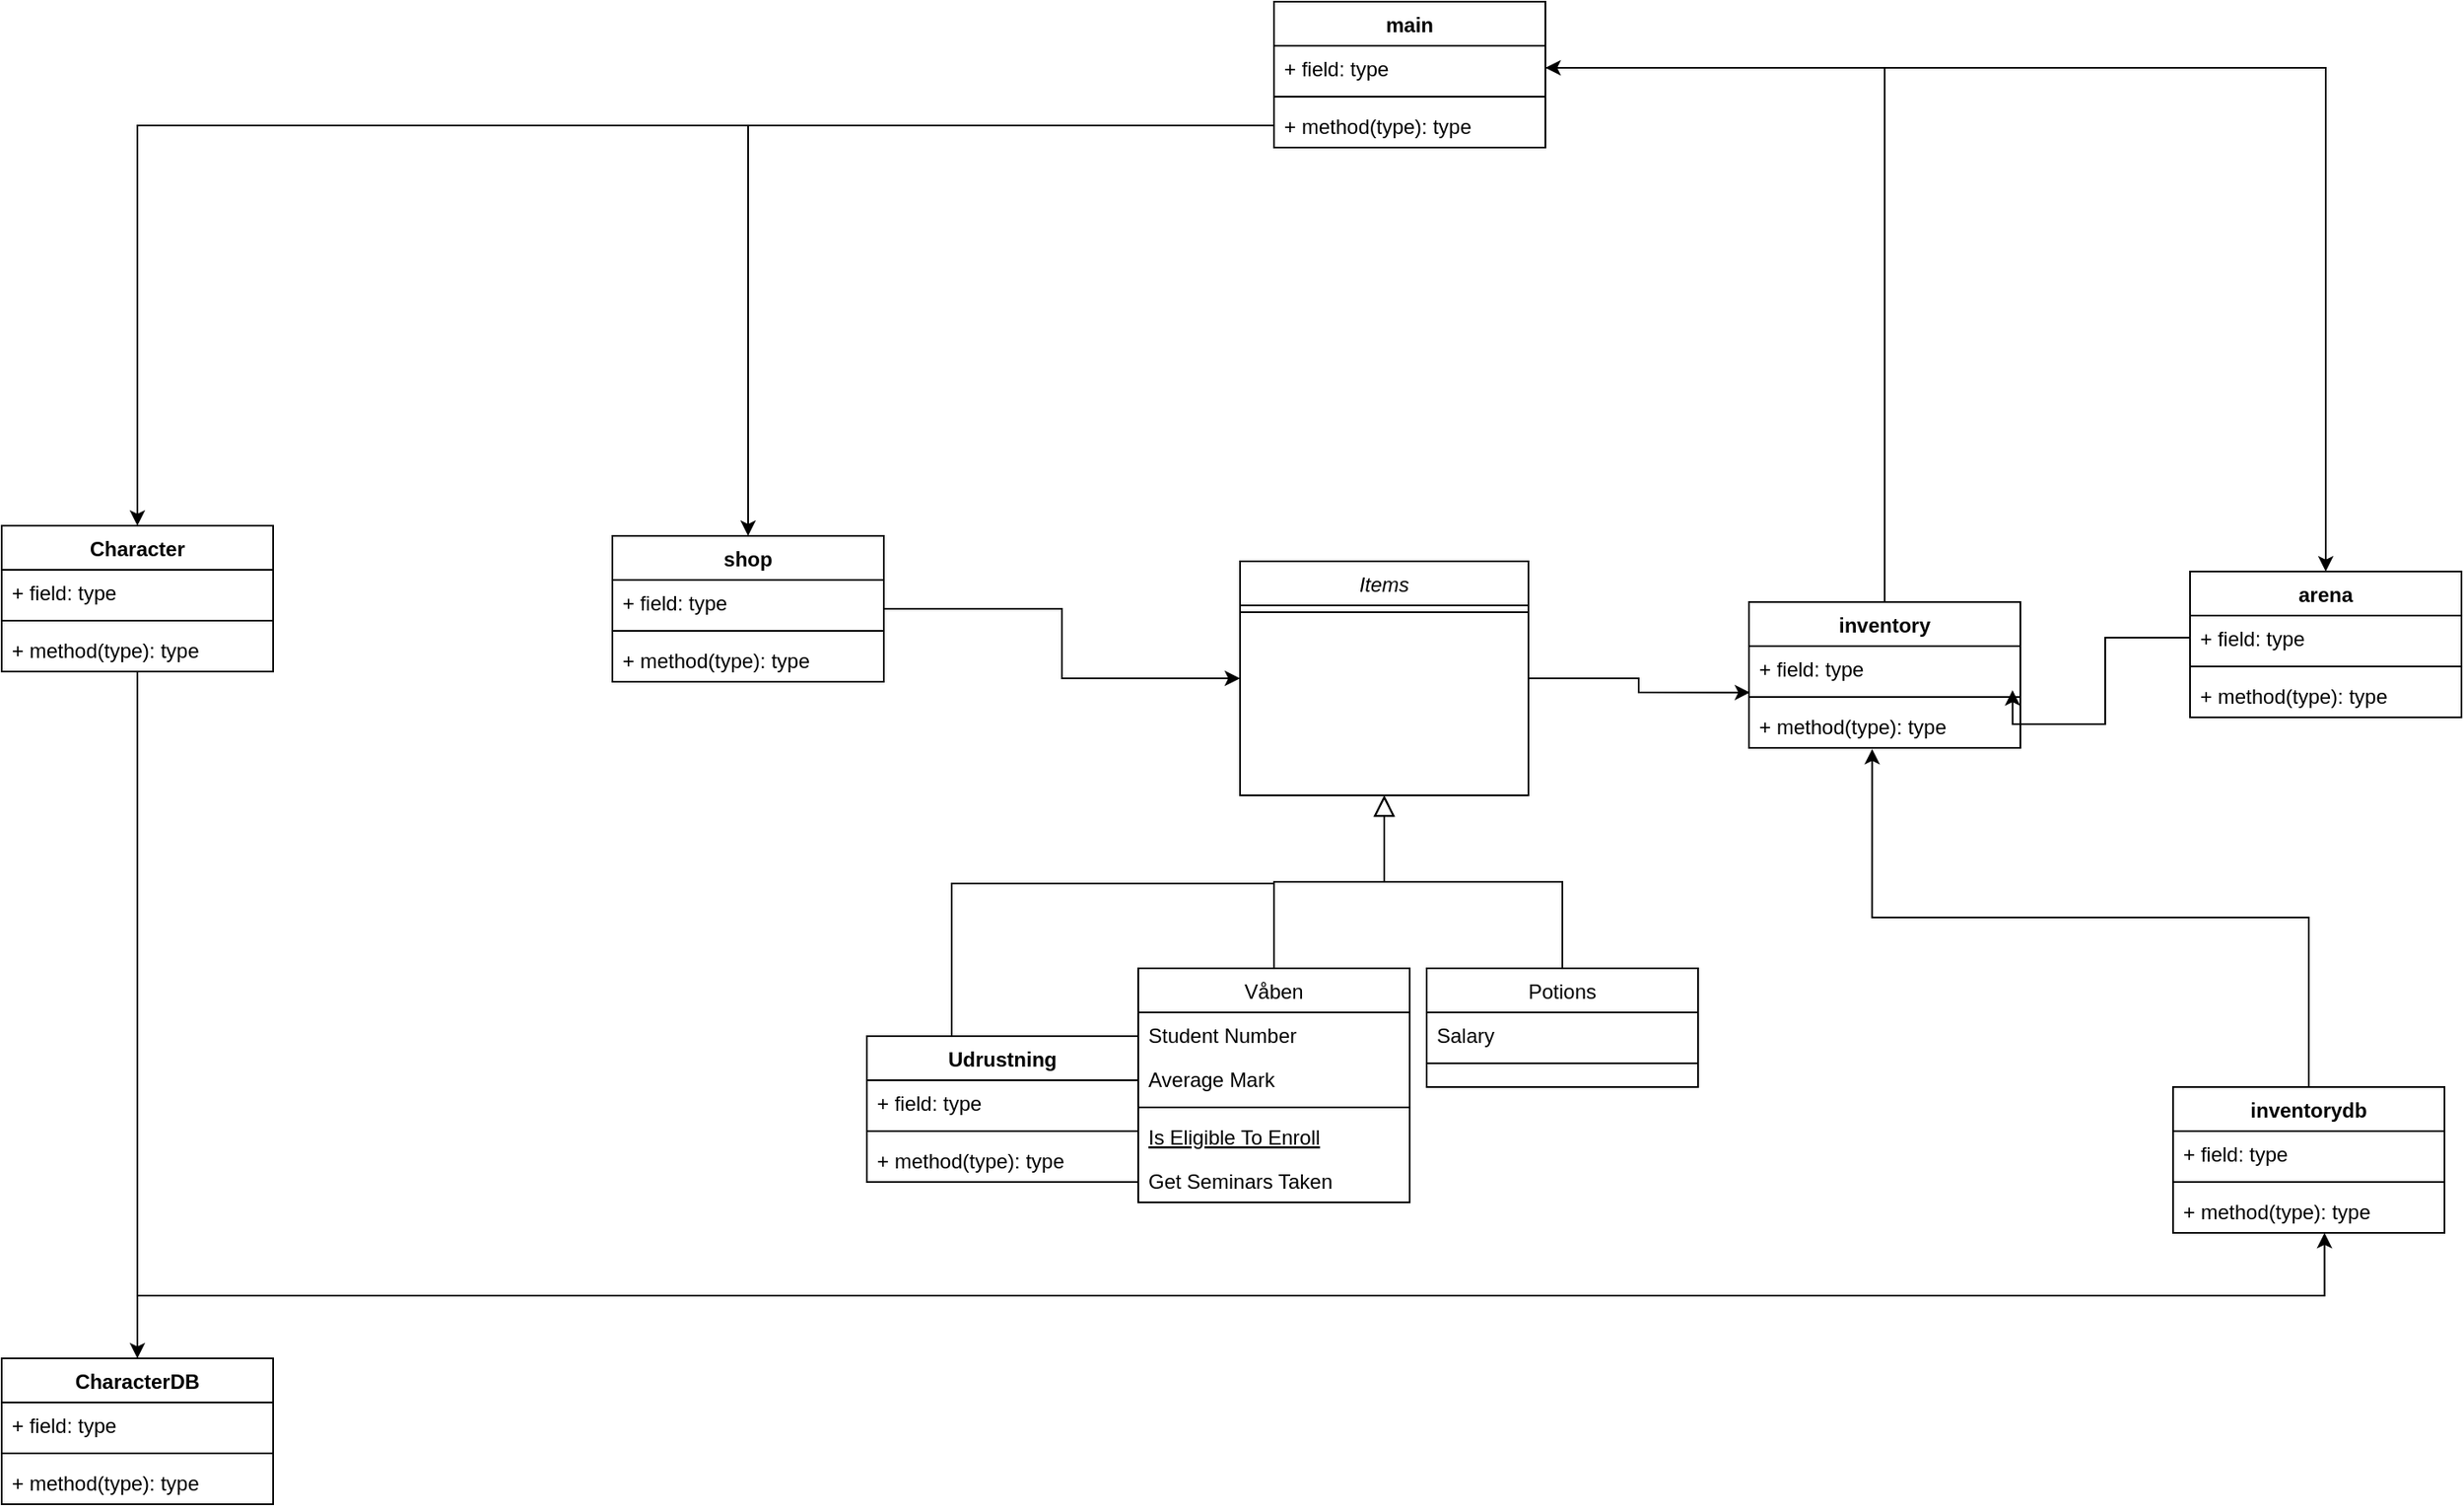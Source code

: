 <mxfile version="25.0.3">
  <diagram id="C5RBs43oDa-KdzZeNtuy" name="Page-1">
    <mxGraphModel dx="1912" dy="1040" grid="1" gridSize="10" guides="1" tooltips="1" connect="1" arrows="1" fold="1" page="1" pageScale="1" pageWidth="2339" pageHeight="3300" math="0" shadow="0">
      <root>
        <mxCell id="WIyWlLk6GJQsqaUBKTNV-0" />
        <mxCell id="WIyWlLk6GJQsqaUBKTNV-1" parent="WIyWlLk6GJQsqaUBKTNV-0" />
        <mxCell id="zkfFHV4jXpPFQw0GAbJ--0" value="Items" style="swimlane;fontStyle=2;align=center;verticalAlign=top;childLayout=stackLayout;horizontal=1;startSize=26;horizontalStack=0;resizeParent=1;resizeLast=0;collapsible=1;marginBottom=0;rounded=0;shadow=0;strokeWidth=1;" parent="WIyWlLk6GJQsqaUBKTNV-1" vertex="1">
          <mxGeometry x="990" y="1000" width="170" height="138" as="geometry">
            <mxRectangle x="230" y="140" width="160" height="26" as="alternateBounds" />
          </mxGeometry>
        </mxCell>
        <mxCell id="zkfFHV4jXpPFQw0GAbJ--4" value="" style="line;html=1;strokeWidth=1;align=left;verticalAlign=middle;spacingTop=-1;spacingLeft=3;spacingRight=3;rotatable=0;labelPosition=right;points=[];portConstraint=eastwest;" parent="zkfFHV4jXpPFQw0GAbJ--0" vertex="1">
          <mxGeometry y="26" width="170" height="8" as="geometry" />
        </mxCell>
        <mxCell id="zkfFHV4jXpPFQw0GAbJ--6" value="Våben" style="swimlane;fontStyle=0;align=center;verticalAlign=top;childLayout=stackLayout;horizontal=1;startSize=26;horizontalStack=0;resizeParent=1;resizeLast=0;collapsible=1;marginBottom=0;rounded=0;shadow=0;strokeWidth=1;" parent="WIyWlLk6GJQsqaUBKTNV-1" vertex="1">
          <mxGeometry x="930" y="1240" width="160" height="138" as="geometry">
            <mxRectangle x="130" y="380" width="160" height="26" as="alternateBounds" />
          </mxGeometry>
        </mxCell>
        <mxCell id="zkfFHV4jXpPFQw0GAbJ--7" value="Student Number" style="text;align=left;verticalAlign=top;spacingLeft=4;spacingRight=4;overflow=hidden;rotatable=0;points=[[0,0.5],[1,0.5]];portConstraint=eastwest;" parent="zkfFHV4jXpPFQw0GAbJ--6" vertex="1">
          <mxGeometry y="26" width="160" height="26" as="geometry" />
        </mxCell>
        <mxCell id="zkfFHV4jXpPFQw0GAbJ--8" value="Average Mark" style="text;align=left;verticalAlign=top;spacingLeft=4;spacingRight=4;overflow=hidden;rotatable=0;points=[[0,0.5],[1,0.5]];portConstraint=eastwest;rounded=0;shadow=0;html=0;" parent="zkfFHV4jXpPFQw0GAbJ--6" vertex="1">
          <mxGeometry y="52" width="160" height="26" as="geometry" />
        </mxCell>
        <mxCell id="zkfFHV4jXpPFQw0GAbJ--9" value="" style="line;html=1;strokeWidth=1;align=left;verticalAlign=middle;spacingTop=-1;spacingLeft=3;spacingRight=3;rotatable=0;labelPosition=right;points=[];portConstraint=eastwest;" parent="zkfFHV4jXpPFQw0GAbJ--6" vertex="1">
          <mxGeometry y="78" width="160" height="8" as="geometry" />
        </mxCell>
        <mxCell id="zkfFHV4jXpPFQw0GAbJ--10" value="Is Eligible To Enroll" style="text;align=left;verticalAlign=top;spacingLeft=4;spacingRight=4;overflow=hidden;rotatable=0;points=[[0,0.5],[1,0.5]];portConstraint=eastwest;fontStyle=4" parent="zkfFHV4jXpPFQw0GAbJ--6" vertex="1">
          <mxGeometry y="86" width="160" height="26" as="geometry" />
        </mxCell>
        <mxCell id="zkfFHV4jXpPFQw0GAbJ--11" value="Get Seminars Taken" style="text;align=left;verticalAlign=top;spacingLeft=4;spacingRight=4;overflow=hidden;rotatable=0;points=[[0,0.5],[1,0.5]];portConstraint=eastwest;" parent="zkfFHV4jXpPFQw0GAbJ--6" vertex="1">
          <mxGeometry y="112" width="160" height="26" as="geometry" />
        </mxCell>
        <mxCell id="zkfFHV4jXpPFQw0GAbJ--12" value="" style="endArrow=block;endSize=10;endFill=0;shadow=0;strokeWidth=1;rounded=0;curved=0;edgeStyle=elbowEdgeStyle;elbow=vertical;" parent="WIyWlLk6GJQsqaUBKTNV-1" source="zkfFHV4jXpPFQw0GAbJ--6" target="zkfFHV4jXpPFQw0GAbJ--0" edge="1">
          <mxGeometry width="160" relative="1" as="geometry">
            <mxPoint x="970" y="1083" as="sourcePoint" />
            <mxPoint x="970" y="1083" as="targetPoint" />
          </mxGeometry>
        </mxCell>
        <mxCell id="zkfFHV4jXpPFQw0GAbJ--13" value="Potions" style="swimlane;fontStyle=0;align=center;verticalAlign=top;childLayout=stackLayout;horizontal=1;startSize=26;horizontalStack=0;resizeParent=1;resizeLast=0;collapsible=1;marginBottom=0;rounded=0;shadow=0;strokeWidth=1;" parent="WIyWlLk6GJQsqaUBKTNV-1" vertex="1">
          <mxGeometry x="1100" y="1240" width="160" height="70" as="geometry">
            <mxRectangle x="340" y="380" width="170" height="26" as="alternateBounds" />
          </mxGeometry>
        </mxCell>
        <mxCell id="zkfFHV4jXpPFQw0GAbJ--14" value="Salary" style="text;align=left;verticalAlign=top;spacingLeft=4;spacingRight=4;overflow=hidden;rotatable=0;points=[[0,0.5],[1,0.5]];portConstraint=eastwest;" parent="zkfFHV4jXpPFQw0GAbJ--13" vertex="1">
          <mxGeometry y="26" width="160" height="26" as="geometry" />
        </mxCell>
        <mxCell id="zkfFHV4jXpPFQw0GAbJ--15" value="" style="line;html=1;strokeWidth=1;align=left;verticalAlign=middle;spacingTop=-1;spacingLeft=3;spacingRight=3;rotatable=0;labelPosition=right;points=[];portConstraint=eastwest;" parent="zkfFHV4jXpPFQw0GAbJ--13" vertex="1">
          <mxGeometry y="52" width="160" height="8" as="geometry" />
        </mxCell>
        <mxCell id="zkfFHV4jXpPFQw0GAbJ--16" value="" style="endArrow=block;endSize=10;endFill=0;shadow=0;strokeWidth=1;rounded=0;curved=0;edgeStyle=elbowEdgeStyle;elbow=vertical;" parent="WIyWlLk6GJQsqaUBKTNV-1" source="zkfFHV4jXpPFQw0GAbJ--13" target="zkfFHV4jXpPFQw0GAbJ--0" edge="1">
          <mxGeometry width="160" relative="1" as="geometry">
            <mxPoint x="980" y="1253" as="sourcePoint" />
            <mxPoint x="1080" y="1151" as="targetPoint" />
          </mxGeometry>
        </mxCell>
        <mxCell id="vSExIK04_qFcD2BLQ-SQ-7" value="" style="endArrow=none;html=1;rounded=0;exitX=1;exitY=0.5;exitDx=0;exitDy=0;" parent="WIyWlLk6GJQsqaUBKTNV-1" edge="1">
          <mxGeometry width="50" height="50" relative="1" as="geometry">
            <mxPoint x="820" y="1280" as="sourcePoint" />
            <mxPoint x="1010" y="1190" as="targetPoint" />
            <Array as="points">
              <mxPoint x="820" y="1190" />
            </Array>
          </mxGeometry>
        </mxCell>
        <mxCell id="vSExIK04_qFcD2BLQ-SQ-9" value="Udrustning" style="swimlane;fontStyle=1;align=center;verticalAlign=top;childLayout=stackLayout;horizontal=1;startSize=26;horizontalStack=0;resizeParent=1;resizeParentMax=0;resizeLast=0;collapsible=1;marginBottom=0;whiteSpace=wrap;html=1;" parent="WIyWlLk6GJQsqaUBKTNV-1" vertex="1">
          <mxGeometry x="770" y="1280" width="160" height="86" as="geometry" />
        </mxCell>
        <mxCell id="vSExIK04_qFcD2BLQ-SQ-10" value="+ field: type" style="text;strokeColor=none;fillColor=none;align=left;verticalAlign=top;spacingLeft=4;spacingRight=4;overflow=hidden;rotatable=0;points=[[0,0.5],[1,0.5]];portConstraint=eastwest;whiteSpace=wrap;html=1;" parent="vSExIK04_qFcD2BLQ-SQ-9" vertex="1">
          <mxGeometry y="26" width="160" height="26" as="geometry" />
        </mxCell>
        <mxCell id="vSExIK04_qFcD2BLQ-SQ-11" value="" style="line;strokeWidth=1;fillColor=none;align=left;verticalAlign=middle;spacingTop=-1;spacingLeft=3;spacingRight=3;rotatable=0;labelPosition=right;points=[];portConstraint=eastwest;strokeColor=inherit;" parent="vSExIK04_qFcD2BLQ-SQ-9" vertex="1">
          <mxGeometry y="52" width="160" height="8" as="geometry" />
        </mxCell>
        <mxCell id="vSExIK04_qFcD2BLQ-SQ-12" value="+ method(type): type" style="text;strokeColor=none;fillColor=none;align=left;verticalAlign=top;spacingLeft=4;spacingRight=4;overflow=hidden;rotatable=0;points=[[0,0.5],[1,0.5]];portConstraint=eastwest;whiteSpace=wrap;html=1;" parent="vSExIK04_qFcD2BLQ-SQ-9" vertex="1">
          <mxGeometry y="60" width="160" height="26" as="geometry" />
        </mxCell>
        <mxCell id="j6TAuj9z_zM9uJ7g6sG7-0" value="main" style="swimlane;fontStyle=1;align=center;verticalAlign=top;childLayout=stackLayout;horizontal=1;startSize=26;horizontalStack=0;resizeParent=1;resizeParentMax=0;resizeLast=0;collapsible=1;marginBottom=0;whiteSpace=wrap;html=1;" vertex="1" parent="WIyWlLk6GJQsqaUBKTNV-1">
          <mxGeometry x="1010" y="670" width="160" height="86" as="geometry" />
        </mxCell>
        <mxCell id="j6TAuj9z_zM9uJ7g6sG7-1" value="+ field: type" style="text;strokeColor=none;fillColor=none;align=left;verticalAlign=top;spacingLeft=4;spacingRight=4;overflow=hidden;rotatable=0;points=[[0,0.5],[1,0.5]];portConstraint=eastwest;whiteSpace=wrap;html=1;" vertex="1" parent="j6TAuj9z_zM9uJ7g6sG7-0">
          <mxGeometry y="26" width="160" height="26" as="geometry" />
        </mxCell>
        <mxCell id="j6TAuj9z_zM9uJ7g6sG7-2" value="" style="line;strokeWidth=1;fillColor=none;align=left;verticalAlign=middle;spacingTop=-1;spacingLeft=3;spacingRight=3;rotatable=0;labelPosition=right;points=[];portConstraint=eastwest;strokeColor=inherit;" vertex="1" parent="j6TAuj9z_zM9uJ7g6sG7-0">
          <mxGeometry y="52" width="160" height="8" as="geometry" />
        </mxCell>
        <mxCell id="j6TAuj9z_zM9uJ7g6sG7-3" value="+ method(type): type" style="text;strokeColor=none;fillColor=none;align=left;verticalAlign=top;spacingLeft=4;spacingRight=4;overflow=hidden;rotatable=0;points=[[0,0.5],[1,0.5]];portConstraint=eastwest;whiteSpace=wrap;html=1;" vertex="1" parent="j6TAuj9z_zM9uJ7g6sG7-0">
          <mxGeometry y="60" width="160" height="26" as="geometry" />
        </mxCell>
        <mxCell id="j6TAuj9z_zM9uJ7g6sG7-4" value="inventorydb" style="swimlane;fontStyle=1;align=center;verticalAlign=top;childLayout=stackLayout;horizontal=1;startSize=26;horizontalStack=0;resizeParent=1;resizeParentMax=0;resizeLast=0;collapsible=1;marginBottom=0;whiteSpace=wrap;html=1;" vertex="1" parent="WIyWlLk6GJQsqaUBKTNV-1">
          <mxGeometry x="1540" y="1310" width="160" height="86" as="geometry" />
        </mxCell>
        <mxCell id="j6TAuj9z_zM9uJ7g6sG7-5" value="+ field: type" style="text;strokeColor=none;fillColor=none;align=left;verticalAlign=top;spacingLeft=4;spacingRight=4;overflow=hidden;rotatable=0;points=[[0,0.5],[1,0.5]];portConstraint=eastwest;whiteSpace=wrap;html=1;" vertex="1" parent="j6TAuj9z_zM9uJ7g6sG7-4">
          <mxGeometry y="26" width="160" height="26" as="geometry" />
        </mxCell>
        <mxCell id="j6TAuj9z_zM9uJ7g6sG7-6" value="" style="line;strokeWidth=1;fillColor=none;align=left;verticalAlign=middle;spacingTop=-1;spacingLeft=3;spacingRight=3;rotatable=0;labelPosition=right;points=[];portConstraint=eastwest;strokeColor=inherit;" vertex="1" parent="j6TAuj9z_zM9uJ7g6sG7-4">
          <mxGeometry y="52" width="160" height="8" as="geometry" />
        </mxCell>
        <mxCell id="j6TAuj9z_zM9uJ7g6sG7-7" value="+ method(type): type" style="text;strokeColor=none;fillColor=none;align=left;verticalAlign=top;spacingLeft=4;spacingRight=4;overflow=hidden;rotatable=0;points=[[0,0.5],[1,0.5]];portConstraint=eastwest;whiteSpace=wrap;html=1;" vertex="1" parent="j6TAuj9z_zM9uJ7g6sG7-4">
          <mxGeometry y="60" width="160" height="26" as="geometry" />
        </mxCell>
        <mxCell id="j6TAuj9z_zM9uJ7g6sG7-8" value="arena" style="swimlane;fontStyle=1;align=center;verticalAlign=top;childLayout=stackLayout;horizontal=1;startSize=26;horizontalStack=0;resizeParent=1;resizeParentMax=0;resizeLast=0;collapsible=1;marginBottom=0;whiteSpace=wrap;html=1;" vertex="1" parent="WIyWlLk6GJQsqaUBKTNV-1">
          <mxGeometry x="1550" y="1006" width="160" height="86" as="geometry" />
        </mxCell>
        <mxCell id="j6TAuj9z_zM9uJ7g6sG7-9" value="+ field: type" style="text;strokeColor=none;fillColor=none;align=left;verticalAlign=top;spacingLeft=4;spacingRight=4;overflow=hidden;rotatable=0;points=[[0,0.5],[1,0.5]];portConstraint=eastwest;whiteSpace=wrap;html=1;" vertex="1" parent="j6TAuj9z_zM9uJ7g6sG7-8">
          <mxGeometry y="26" width="160" height="26" as="geometry" />
        </mxCell>
        <mxCell id="j6TAuj9z_zM9uJ7g6sG7-10" value="" style="line;strokeWidth=1;fillColor=none;align=left;verticalAlign=middle;spacingTop=-1;spacingLeft=3;spacingRight=3;rotatable=0;labelPosition=right;points=[];portConstraint=eastwest;strokeColor=inherit;" vertex="1" parent="j6TAuj9z_zM9uJ7g6sG7-8">
          <mxGeometry y="52" width="160" height="8" as="geometry" />
        </mxCell>
        <mxCell id="j6TAuj9z_zM9uJ7g6sG7-11" value="+ method(type): type" style="text;strokeColor=none;fillColor=none;align=left;verticalAlign=top;spacingLeft=4;spacingRight=4;overflow=hidden;rotatable=0;points=[[0,0.5],[1,0.5]];portConstraint=eastwest;whiteSpace=wrap;html=1;" vertex="1" parent="j6TAuj9z_zM9uJ7g6sG7-8">
          <mxGeometry y="60" width="160" height="26" as="geometry" />
        </mxCell>
        <mxCell id="j6TAuj9z_zM9uJ7g6sG7-38" style="edgeStyle=orthogonalEdgeStyle;rounded=0;orthogonalLoop=1;jettySize=auto;html=1;entryX=0;entryY=0.5;entryDx=0;entryDy=0;" edge="1" parent="WIyWlLk6GJQsqaUBKTNV-1" source="j6TAuj9z_zM9uJ7g6sG7-12" target="zkfFHV4jXpPFQw0GAbJ--0">
          <mxGeometry relative="1" as="geometry" />
        </mxCell>
        <mxCell id="j6TAuj9z_zM9uJ7g6sG7-12" value="shop" style="swimlane;fontStyle=1;align=center;verticalAlign=top;childLayout=stackLayout;horizontal=1;startSize=26;horizontalStack=0;resizeParent=1;resizeParentMax=0;resizeLast=0;collapsible=1;marginBottom=0;whiteSpace=wrap;html=1;" vertex="1" parent="WIyWlLk6GJQsqaUBKTNV-1">
          <mxGeometry x="620" y="985" width="160" height="86" as="geometry" />
        </mxCell>
        <mxCell id="j6TAuj9z_zM9uJ7g6sG7-13" value="+ field: type" style="text;strokeColor=none;fillColor=none;align=left;verticalAlign=top;spacingLeft=4;spacingRight=4;overflow=hidden;rotatable=0;points=[[0,0.5],[1,0.5]];portConstraint=eastwest;whiteSpace=wrap;html=1;" vertex="1" parent="j6TAuj9z_zM9uJ7g6sG7-12">
          <mxGeometry y="26" width="160" height="26" as="geometry" />
        </mxCell>
        <mxCell id="j6TAuj9z_zM9uJ7g6sG7-14" value="" style="line;strokeWidth=1;fillColor=none;align=left;verticalAlign=middle;spacingTop=-1;spacingLeft=3;spacingRight=3;rotatable=0;labelPosition=right;points=[];portConstraint=eastwest;strokeColor=inherit;" vertex="1" parent="j6TAuj9z_zM9uJ7g6sG7-12">
          <mxGeometry y="52" width="160" height="8" as="geometry" />
        </mxCell>
        <mxCell id="j6TAuj9z_zM9uJ7g6sG7-15" value="+ method(type): type" style="text;strokeColor=none;fillColor=none;align=left;verticalAlign=top;spacingLeft=4;spacingRight=4;overflow=hidden;rotatable=0;points=[[0,0.5],[1,0.5]];portConstraint=eastwest;whiteSpace=wrap;html=1;" vertex="1" parent="j6TAuj9z_zM9uJ7g6sG7-12">
          <mxGeometry y="60" width="160" height="26" as="geometry" />
        </mxCell>
        <mxCell id="j6TAuj9z_zM9uJ7g6sG7-37" style="edgeStyle=orthogonalEdgeStyle;rounded=0;orthogonalLoop=1;jettySize=auto;html=1;entryX=1;entryY=0.5;entryDx=0;entryDy=0;" edge="1" parent="WIyWlLk6GJQsqaUBKTNV-1" source="j6TAuj9z_zM9uJ7g6sG7-16" target="j6TAuj9z_zM9uJ7g6sG7-1">
          <mxGeometry relative="1" as="geometry" />
        </mxCell>
        <mxCell id="j6TAuj9z_zM9uJ7g6sG7-16" value="inventory" style="swimlane;fontStyle=1;align=center;verticalAlign=top;childLayout=stackLayout;horizontal=1;startSize=26;horizontalStack=0;resizeParent=1;resizeParentMax=0;resizeLast=0;collapsible=1;marginBottom=0;whiteSpace=wrap;html=1;" vertex="1" parent="WIyWlLk6GJQsqaUBKTNV-1">
          <mxGeometry x="1290" y="1024" width="160" height="86" as="geometry" />
        </mxCell>
        <mxCell id="j6TAuj9z_zM9uJ7g6sG7-17" value="+ field: type" style="text;strokeColor=none;fillColor=none;align=left;verticalAlign=top;spacingLeft=4;spacingRight=4;overflow=hidden;rotatable=0;points=[[0,0.5],[1,0.5]];portConstraint=eastwest;whiteSpace=wrap;html=1;" vertex="1" parent="j6TAuj9z_zM9uJ7g6sG7-16">
          <mxGeometry y="26" width="160" height="26" as="geometry" />
        </mxCell>
        <mxCell id="j6TAuj9z_zM9uJ7g6sG7-18" value="" style="line;strokeWidth=1;fillColor=none;align=left;verticalAlign=middle;spacingTop=-1;spacingLeft=3;spacingRight=3;rotatable=0;labelPosition=right;points=[];portConstraint=eastwest;strokeColor=inherit;" vertex="1" parent="j6TAuj9z_zM9uJ7g6sG7-16">
          <mxGeometry y="52" width="160" height="8" as="geometry" />
        </mxCell>
        <mxCell id="j6TAuj9z_zM9uJ7g6sG7-19" value="+ method(type): type" style="text;strokeColor=none;fillColor=none;align=left;verticalAlign=top;spacingLeft=4;spacingRight=4;overflow=hidden;rotatable=0;points=[[0,0.5],[1,0.5]];portConstraint=eastwest;whiteSpace=wrap;html=1;" vertex="1" parent="j6TAuj9z_zM9uJ7g6sG7-16">
          <mxGeometry y="60" width="160" height="26" as="geometry" />
        </mxCell>
        <mxCell id="j6TAuj9z_zM9uJ7g6sG7-30" style="edgeStyle=orthogonalEdgeStyle;rounded=0;orthogonalLoop=1;jettySize=auto;html=1;entryX=0.5;entryY=0;entryDx=0;entryDy=0;" edge="1" parent="WIyWlLk6GJQsqaUBKTNV-1" source="j6TAuj9z_zM9uJ7g6sG7-21" target="j6TAuj9z_zM9uJ7g6sG7-25">
          <mxGeometry relative="1" as="geometry" />
        </mxCell>
        <mxCell id="j6TAuj9z_zM9uJ7g6sG7-21" value="Character" style="swimlane;fontStyle=1;align=center;verticalAlign=top;childLayout=stackLayout;horizontal=1;startSize=26;horizontalStack=0;resizeParent=1;resizeParentMax=0;resizeLast=0;collapsible=1;marginBottom=0;whiteSpace=wrap;html=1;" vertex="1" parent="WIyWlLk6GJQsqaUBKTNV-1">
          <mxGeometry x="260" y="979" width="160" height="86" as="geometry" />
        </mxCell>
        <mxCell id="j6TAuj9z_zM9uJ7g6sG7-22" value="+ field: type" style="text;strokeColor=none;fillColor=none;align=left;verticalAlign=top;spacingLeft=4;spacingRight=4;overflow=hidden;rotatable=0;points=[[0,0.5],[1,0.5]];portConstraint=eastwest;whiteSpace=wrap;html=1;" vertex="1" parent="j6TAuj9z_zM9uJ7g6sG7-21">
          <mxGeometry y="26" width="160" height="26" as="geometry" />
        </mxCell>
        <mxCell id="j6TAuj9z_zM9uJ7g6sG7-23" value="" style="line;strokeWidth=1;fillColor=none;align=left;verticalAlign=middle;spacingTop=-1;spacingLeft=3;spacingRight=3;rotatable=0;labelPosition=right;points=[];portConstraint=eastwest;strokeColor=inherit;" vertex="1" parent="j6TAuj9z_zM9uJ7g6sG7-21">
          <mxGeometry y="52" width="160" height="8" as="geometry" />
        </mxCell>
        <mxCell id="j6TAuj9z_zM9uJ7g6sG7-24" value="+ method(type): type" style="text;strokeColor=none;fillColor=none;align=left;verticalAlign=top;spacingLeft=4;spacingRight=4;overflow=hidden;rotatable=0;points=[[0,0.5],[1,0.5]];portConstraint=eastwest;whiteSpace=wrap;html=1;" vertex="1" parent="j6TAuj9z_zM9uJ7g6sG7-21">
          <mxGeometry y="60" width="160" height="26" as="geometry" />
        </mxCell>
        <mxCell id="j6TAuj9z_zM9uJ7g6sG7-25" value="CharacterDB" style="swimlane;fontStyle=1;align=center;verticalAlign=top;childLayout=stackLayout;horizontal=1;startSize=26;horizontalStack=0;resizeParent=1;resizeParentMax=0;resizeLast=0;collapsible=1;marginBottom=0;whiteSpace=wrap;html=1;" vertex="1" parent="WIyWlLk6GJQsqaUBKTNV-1">
          <mxGeometry x="260" y="1470" width="160" height="86" as="geometry" />
        </mxCell>
        <mxCell id="j6TAuj9z_zM9uJ7g6sG7-26" value="+ field: type" style="text;strokeColor=none;fillColor=none;align=left;verticalAlign=top;spacingLeft=4;spacingRight=4;overflow=hidden;rotatable=0;points=[[0,0.5],[1,0.5]];portConstraint=eastwest;whiteSpace=wrap;html=1;" vertex="1" parent="j6TAuj9z_zM9uJ7g6sG7-25">
          <mxGeometry y="26" width="160" height="26" as="geometry" />
        </mxCell>
        <mxCell id="j6TAuj9z_zM9uJ7g6sG7-27" value="" style="line;strokeWidth=1;fillColor=none;align=left;verticalAlign=middle;spacingTop=-1;spacingLeft=3;spacingRight=3;rotatable=0;labelPosition=right;points=[];portConstraint=eastwest;strokeColor=inherit;" vertex="1" parent="j6TAuj9z_zM9uJ7g6sG7-25">
          <mxGeometry y="52" width="160" height="8" as="geometry" />
        </mxCell>
        <mxCell id="j6TAuj9z_zM9uJ7g6sG7-28" value="+ method(type): type" style="text;strokeColor=none;fillColor=none;align=left;verticalAlign=top;spacingLeft=4;spacingRight=4;overflow=hidden;rotatable=0;points=[[0,0.5],[1,0.5]];portConstraint=eastwest;whiteSpace=wrap;html=1;" vertex="1" parent="j6TAuj9z_zM9uJ7g6sG7-25">
          <mxGeometry y="60" width="160" height="26" as="geometry" />
        </mxCell>
        <mxCell id="j6TAuj9z_zM9uJ7g6sG7-29" style="edgeStyle=orthogonalEdgeStyle;rounded=0;orthogonalLoop=1;jettySize=auto;html=1;entryX=0.558;entryY=1;entryDx=0;entryDy=0;entryPerimeter=0;" edge="1" parent="WIyWlLk6GJQsqaUBKTNV-1" source="j6TAuj9z_zM9uJ7g6sG7-25" target="j6TAuj9z_zM9uJ7g6sG7-7">
          <mxGeometry relative="1" as="geometry" />
        </mxCell>
        <mxCell id="j6TAuj9z_zM9uJ7g6sG7-31" style="edgeStyle=orthogonalEdgeStyle;rounded=0;orthogonalLoop=1;jettySize=auto;html=1;entryX=0.5;entryY=0;entryDx=0;entryDy=0;" edge="1" parent="WIyWlLk6GJQsqaUBKTNV-1" source="j6TAuj9z_zM9uJ7g6sG7-3" target="j6TAuj9z_zM9uJ7g6sG7-21">
          <mxGeometry relative="1" as="geometry" />
        </mxCell>
        <mxCell id="j6TAuj9z_zM9uJ7g6sG7-32" style="edgeStyle=orthogonalEdgeStyle;rounded=0;orthogonalLoop=1;jettySize=auto;html=1;" edge="1" parent="WIyWlLk6GJQsqaUBKTNV-1" source="j6TAuj9z_zM9uJ7g6sG7-3" target="j6TAuj9z_zM9uJ7g6sG7-12">
          <mxGeometry relative="1" as="geometry" />
        </mxCell>
        <mxCell id="j6TAuj9z_zM9uJ7g6sG7-33" style="edgeStyle=orthogonalEdgeStyle;rounded=0;orthogonalLoop=1;jettySize=auto;html=1;entryX=0.5;entryY=0;entryDx=0;entryDy=0;" edge="1" parent="WIyWlLk6GJQsqaUBKTNV-1" source="j6TAuj9z_zM9uJ7g6sG7-1" target="j6TAuj9z_zM9uJ7g6sG7-8">
          <mxGeometry relative="1" as="geometry" />
        </mxCell>
        <mxCell id="j6TAuj9z_zM9uJ7g6sG7-34" style="edgeStyle=orthogonalEdgeStyle;rounded=0;orthogonalLoop=1;jettySize=auto;html=1;entryX=0.971;entryY=1;entryDx=0;entryDy=0;entryPerimeter=0;" edge="1" parent="WIyWlLk6GJQsqaUBKTNV-1" source="j6TAuj9z_zM9uJ7g6sG7-9" target="j6TAuj9z_zM9uJ7g6sG7-17">
          <mxGeometry relative="1" as="geometry" />
        </mxCell>
        <mxCell id="j6TAuj9z_zM9uJ7g6sG7-35" style="edgeStyle=orthogonalEdgeStyle;rounded=0;orthogonalLoop=1;jettySize=auto;html=1;entryX=0.004;entryY=1.051;entryDx=0;entryDy=0;entryPerimeter=0;" edge="1" parent="WIyWlLk6GJQsqaUBKTNV-1" source="zkfFHV4jXpPFQw0GAbJ--0" target="j6TAuj9z_zM9uJ7g6sG7-17">
          <mxGeometry relative="1" as="geometry" />
        </mxCell>
        <mxCell id="j6TAuj9z_zM9uJ7g6sG7-36" style="edgeStyle=orthogonalEdgeStyle;rounded=0;orthogonalLoop=1;jettySize=auto;html=1;entryX=0.454;entryY=1.026;entryDx=0;entryDy=0;entryPerimeter=0;" edge="1" parent="WIyWlLk6GJQsqaUBKTNV-1" source="j6TAuj9z_zM9uJ7g6sG7-4" target="j6TAuj9z_zM9uJ7g6sG7-19">
          <mxGeometry relative="1" as="geometry" />
        </mxCell>
      </root>
    </mxGraphModel>
  </diagram>
</mxfile>
